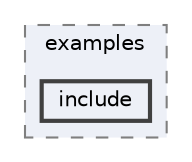 digraph "include"
{
 // LATEX_PDF_SIZE
  bgcolor="transparent";
  edge [fontname=Helvetica,fontsize=10,labelfontname=Helvetica,labelfontsize=10];
  node [fontname=Helvetica,fontsize=10,shape=box,height=0.2,width=0.4];
  compound=true
  subgraph clusterdir_2203d236f22df96802245497e3061dd5 {
    graph [ bgcolor="#edf0f7", pencolor="grey50", label="examples", fontname=Helvetica,fontsize=10 style="filled,dashed", URL="dir_2203d236f22df96802245497e3061dd5.html",tooltip=""]
  dir_b4a6aedaefde68b05566b2c499e68b5c [label="include", fillcolor="#edf0f7", color="grey25", style="filled,bold", URL="dir_b4a6aedaefde68b05566b2c499e68b5c.html",tooltip=""];
  }
}
